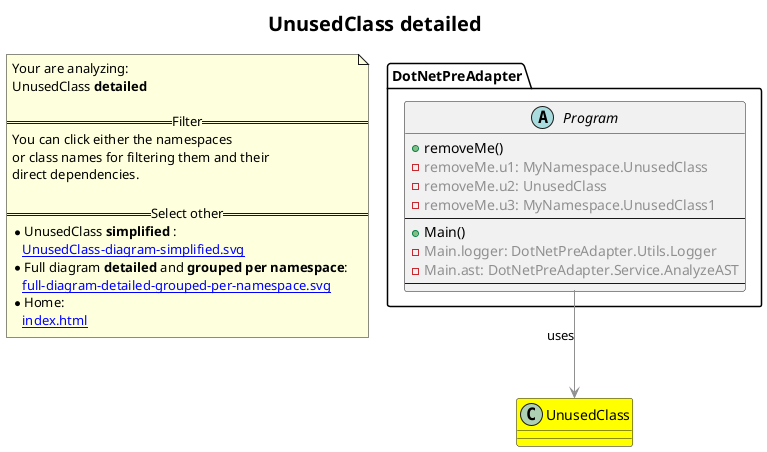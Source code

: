 @startuml
skinparam linetype ortho
title <size:20>UnusedClass **detailed** </size>
note "Your are analyzing:\nUnusedClass **detailed** \n\n==Filter==\nYou can click either the namespaces \nor class names for filtering them and their\ndirect dependencies.\n\n==Select other==\n* UnusedClass **simplified** :\n   [[UnusedClass-diagram-simplified.svg]]\n* Full diagram **detailed** and **grouped per namespace**:\n   [[full-diagram-detailed-grouped-per-namespace.svg]]\n* Home:\n   [[index.html]]" as FloatingNote
class UnusedClass [[UnusedClass-diagram-detailed.svg]] #yellow {
}
abstract class DotNetPreAdapter.Program [[DotNetPreAdapter.Program-diagram-detailed.svg]]  {
  + removeMe(<font color="6060BB"></font>)
  - <font color="909090">removeMe.u1: MyNamespace.UnusedClass</font>
  - <font color="909090">removeMe.u2: UnusedClass</font>
  - <font color="909090">removeMe.u3: MyNamespace.UnusedClass1</font>
--
  + Main(<font color="6060BB"></font>)
  - <font color="909090">Main.logger: DotNetPreAdapter.Utils.Logger</font>
  - <font color="909090">Main.ast: DotNetPreAdapter.Service.AnalyzeAST</font>
--
}
 ' *************************************** 
 ' *************************************** 
 ' *************************************** 
' Class relations extracted from namespace:
' 
' Class relations extracted from namespace:
' DotNetPreAdapter
DotNetPreAdapter.Program -[#909090]-> UnusedClass  : uses 
@enduml